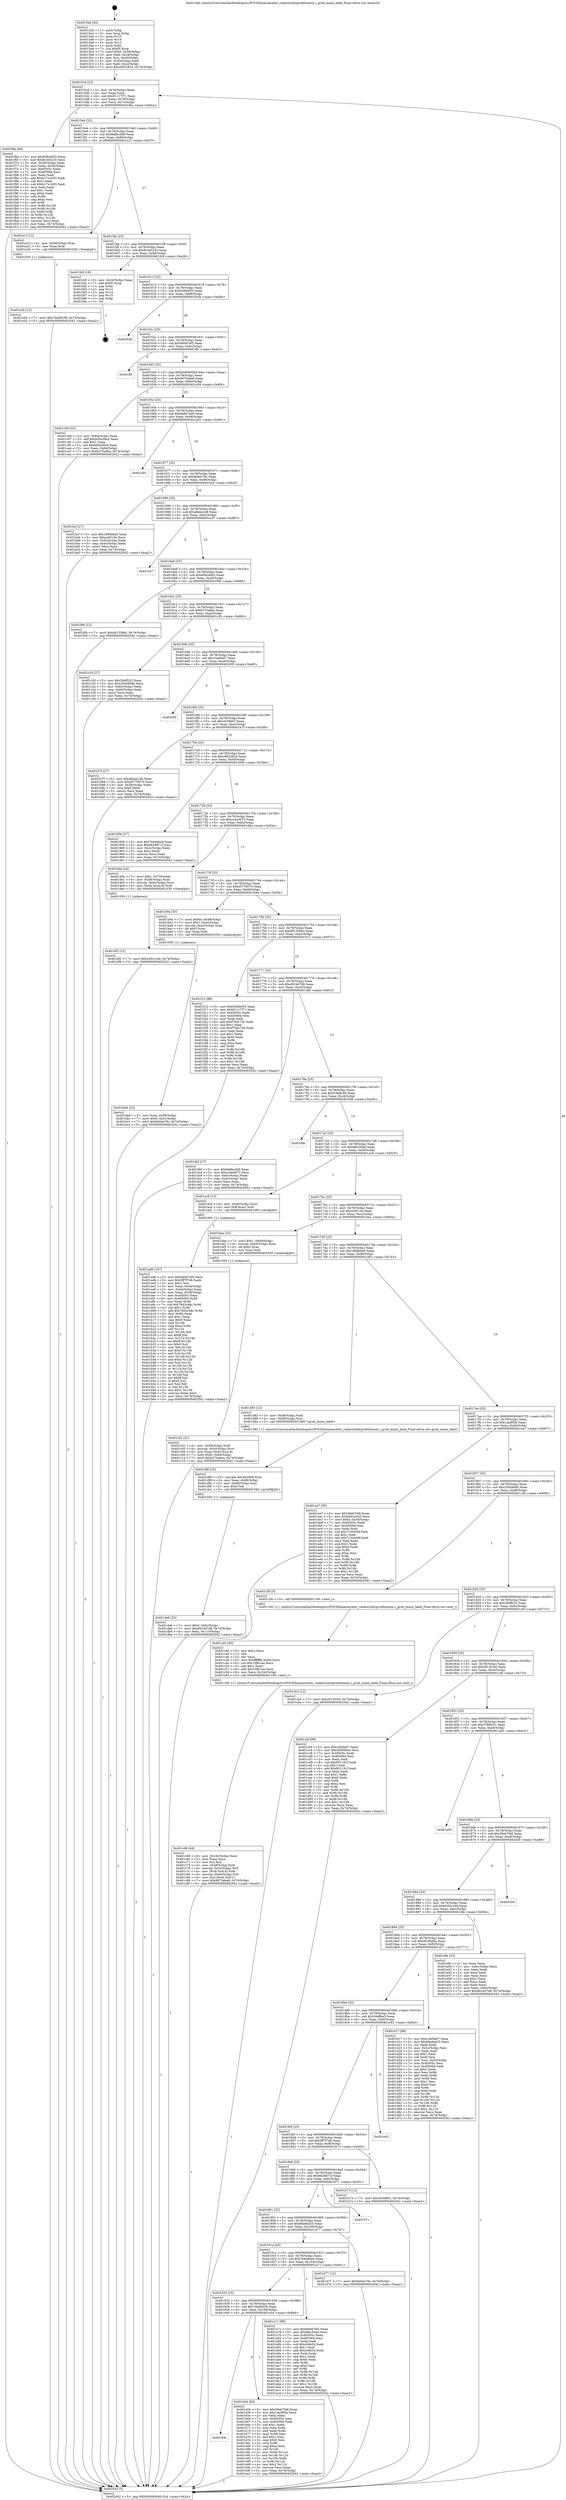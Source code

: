 digraph "0x4015a0" {
  label = "0x4015a0 (/mnt/c/Users/mathe/Desktop/tcc/POCII/binaries/extr_radare2shlrgrubfsminix.c_grub_minix_label_Final-ollvm.out::main(0))"
  labelloc = "t"
  node[shape=record]

  Entry [label="",width=0.3,height=0.3,shape=circle,fillcolor=black,style=filled]
  "0x4015cd" [label="{
     0x4015cd [23]\l
     | [instrs]\l
     &nbsp;&nbsp;0x4015cd \<+3\>: mov -0x74(%rbp),%eax\l
     &nbsp;&nbsp;0x4015d0 \<+2\>: mov %eax,%ecx\l
     &nbsp;&nbsp;0x4015d2 \<+6\>: sub $0x81117f71,%ecx\l
     &nbsp;&nbsp;0x4015d8 \<+3\>: mov %eax,-0x78(%rbp)\l
     &nbsp;&nbsp;0x4015db \<+3\>: mov %ecx,-0x7c(%rbp)\l
     &nbsp;&nbsp;0x4015de \<+6\>: je 0000000000401f6a \<main+0x9ca\>\l
  }"]
  "0x401f6a" [label="{
     0x401f6a [94]\l
     | [instrs]\l
     &nbsp;&nbsp;0x401f6a \<+5\>: mov $0x9384ef35,%eax\l
     &nbsp;&nbsp;0x401f6f \<+5\>: mov $0x8c3e5220,%ecx\l
     &nbsp;&nbsp;0x401f74 \<+3\>: mov -0x30(%rbp),%edx\l
     &nbsp;&nbsp;0x401f77 \<+3\>: mov %edx,-0x24(%rbp)\l
     &nbsp;&nbsp;0x401f7a \<+7\>: mov 0x40505c,%edx\l
     &nbsp;&nbsp;0x401f81 \<+7\>: mov 0x405064,%esi\l
     &nbsp;&nbsp;0x401f88 \<+2\>: mov %edx,%edi\l
     &nbsp;&nbsp;0x401f8a \<+6\>: add $0xb17e1b55,%edi\l
     &nbsp;&nbsp;0x401f90 \<+3\>: sub $0x1,%edi\l
     &nbsp;&nbsp;0x401f93 \<+6\>: sub $0xb17e1b55,%edi\l
     &nbsp;&nbsp;0x401f99 \<+3\>: imul %edi,%edx\l
     &nbsp;&nbsp;0x401f9c \<+3\>: and $0x1,%edx\l
     &nbsp;&nbsp;0x401f9f \<+3\>: cmp $0x0,%edx\l
     &nbsp;&nbsp;0x401fa2 \<+4\>: sete %r8b\l
     &nbsp;&nbsp;0x401fa6 \<+3\>: cmp $0xa,%esi\l
     &nbsp;&nbsp;0x401fa9 \<+4\>: setl %r9b\l
     &nbsp;&nbsp;0x401fad \<+3\>: mov %r8b,%r10b\l
     &nbsp;&nbsp;0x401fb0 \<+3\>: and %r9b,%r10b\l
     &nbsp;&nbsp;0x401fb3 \<+3\>: xor %r9b,%r8b\l
     &nbsp;&nbsp;0x401fb6 \<+3\>: or %r8b,%r10b\l
     &nbsp;&nbsp;0x401fb9 \<+4\>: test $0x1,%r10b\l
     &nbsp;&nbsp;0x401fbd \<+3\>: cmovne %ecx,%eax\l
     &nbsp;&nbsp;0x401fc0 \<+3\>: mov %eax,-0x74(%rbp)\l
     &nbsp;&nbsp;0x401fc3 \<+5\>: jmp 0000000000402042 \<main+0xaa2\>\l
  }"]
  "0x4015e4" [label="{
     0x4015e4 [22]\l
     | [instrs]\l
     &nbsp;&nbsp;0x4015e4 \<+5\>: jmp 00000000004015e9 \<main+0x49\>\l
     &nbsp;&nbsp;0x4015e9 \<+3\>: mov -0x78(%rbp),%eax\l
     &nbsp;&nbsp;0x4015ec \<+5\>: sub $0x8a8bcd49,%eax\l
     &nbsp;&nbsp;0x4015f1 \<+3\>: mov %eax,-0x80(%rbp)\l
     &nbsp;&nbsp;0x4015f4 \<+6\>: je 0000000000401e1f \<main+0x87f\>\l
  }"]
  Exit [label="",width=0.3,height=0.3,shape=circle,fillcolor=black,style=filled,peripheries=2]
  "0x401e1f" [label="{
     0x401e1f [12]\l
     | [instrs]\l
     &nbsp;&nbsp;0x401e1f \<+4\>: mov -0x58(%rbp),%rax\l
     &nbsp;&nbsp;0x401e23 \<+3\>: mov %rax,%rdi\l
     &nbsp;&nbsp;0x401e26 \<+5\>: call 0000000000401030 \<free@plt\>\l
     | [calls]\l
     &nbsp;&nbsp;0x401030 \{1\} (unknown)\l
  }"]
  "0x4015fa" [label="{
     0x4015fa [25]\l
     | [instrs]\l
     &nbsp;&nbsp;0x4015fa \<+5\>: jmp 00000000004015ff \<main+0x5f\>\l
     &nbsp;&nbsp;0x4015ff \<+3\>: mov -0x78(%rbp),%eax\l
     &nbsp;&nbsp;0x401602 \<+5\>: sub $0x8c3e5220,%eax\l
     &nbsp;&nbsp;0x401607 \<+6\>: mov %eax,-0x84(%rbp)\l
     &nbsp;&nbsp;0x40160d \<+6\>: je 0000000000401fc8 \<main+0xa28\>\l
  }"]
  "0x40194c" [label="{
     0x40194c\l
  }", style=dashed]
  "0x401fc8" [label="{
     0x401fc8 [19]\l
     | [instrs]\l
     &nbsp;&nbsp;0x401fc8 \<+3\>: mov -0x24(%rbp),%eax\l
     &nbsp;&nbsp;0x401fcb \<+7\>: add $0xf0,%rsp\l
     &nbsp;&nbsp;0x401fd2 \<+1\>: pop %rbx\l
     &nbsp;&nbsp;0x401fd3 \<+2\>: pop %r12\l
     &nbsp;&nbsp;0x401fd5 \<+2\>: pop %r14\l
     &nbsp;&nbsp;0x401fd7 \<+2\>: pop %r15\l
     &nbsp;&nbsp;0x401fd9 \<+1\>: pop %rbp\l
     &nbsp;&nbsp;0x401fda \<+1\>: ret\l
  }"]
  "0x401613" [label="{
     0x401613 [25]\l
     | [instrs]\l
     &nbsp;&nbsp;0x401613 \<+5\>: jmp 0000000000401618 \<main+0x78\>\l
     &nbsp;&nbsp;0x401618 \<+3\>: mov -0x78(%rbp),%eax\l
     &nbsp;&nbsp;0x40161b \<+5\>: sub $0x9384ef35,%eax\l
     &nbsp;&nbsp;0x401620 \<+6\>: mov %eax,-0x88(%rbp)\l
     &nbsp;&nbsp;0x401626 \<+6\>: je 000000000040203b \<main+0xa9b\>\l
  }"]
  "0x401e54" [label="{
     0x401e54 [83]\l
     | [instrs]\l
     &nbsp;&nbsp;0x401e54 \<+5\>: mov $0x39eb7fa8,%eax\l
     &nbsp;&nbsp;0x401e59 \<+5\>: mov $0x1aadf5fa,%ecx\l
     &nbsp;&nbsp;0x401e5e \<+2\>: xor %edx,%edx\l
     &nbsp;&nbsp;0x401e60 \<+7\>: mov 0x40505c,%esi\l
     &nbsp;&nbsp;0x401e67 \<+7\>: mov 0x405064,%edi\l
     &nbsp;&nbsp;0x401e6e \<+3\>: sub $0x1,%edx\l
     &nbsp;&nbsp;0x401e71 \<+3\>: mov %esi,%r8d\l
     &nbsp;&nbsp;0x401e74 \<+3\>: add %edx,%r8d\l
     &nbsp;&nbsp;0x401e77 \<+4\>: imul %r8d,%esi\l
     &nbsp;&nbsp;0x401e7b \<+3\>: and $0x1,%esi\l
     &nbsp;&nbsp;0x401e7e \<+3\>: cmp $0x0,%esi\l
     &nbsp;&nbsp;0x401e81 \<+4\>: sete %r9b\l
     &nbsp;&nbsp;0x401e85 \<+3\>: cmp $0xa,%edi\l
     &nbsp;&nbsp;0x401e88 \<+4\>: setl %r10b\l
     &nbsp;&nbsp;0x401e8c \<+3\>: mov %r9b,%r11b\l
     &nbsp;&nbsp;0x401e8f \<+3\>: and %r10b,%r11b\l
     &nbsp;&nbsp;0x401e92 \<+3\>: xor %r10b,%r9b\l
     &nbsp;&nbsp;0x401e95 \<+3\>: or %r9b,%r11b\l
     &nbsp;&nbsp;0x401e98 \<+4\>: test $0x1,%r11b\l
     &nbsp;&nbsp;0x401e9c \<+3\>: cmovne %ecx,%eax\l
     &nbsp;&nbsp;0x401e9f \<+3\>: mov %eax,-0x74(%rbp)\l
     &nbsp;&nbsp;0x401ea2 \<+5\>: jmp 0000000000402042 \<main+0xaa2\>\l
  }"]
  "0x40203b" [label="{
     0x40203b\l
  }", style=dashed]
  "0x40162c" [label="{
     0x40162c [25]\l
     | [instrs]\l
     &nbsp;&nbsp;0x40162c \<+5\>: jmp 0000000000401631 \<main+0x91\>\l
     &nbsp;&nbsp;0x401631 \<+3\>: mov -0x78(%rbp),%eax\l
     &nbsp;&nbsp;0x401634 \<+5\>: sub $0x94b97ef3,%eax\l
     &nbsp;&nbsp;0x401639 \<+6\>: mov %eax,-0x8c(%rbp)\l
     &nbsp;&nbsp;0x40163f \<+6\>: je 0000000000401ff3 \<main+0xa53\>\l
  }"]
  "0x401e2b" [label="{
     0x401e2b [12]\l
     | [instrs]\l
     &nbsp;&nbsp;0x401e2b \<+7\>: movl $0x7ddd9239,-0x74(%rbp)\l
     &nbsp;&nbsp;0x401e32 \<+5\>: jmp 0000000000402042 \<main+0xaa2\>\l
  }"]
  "0x401ff3" [label="{
     0x401ff3\l
  }", style=dashed]
  "0x401645" [label="{
     0x401645 [25]\l
     | [instrs]\l
     &nbsp;&nbsp;0x401645 \<+5\>: jmp 000000000040164a \<main+0xaa\>\l
     &nbsp;&nbsp;0x40164a \<+3\>: mov -0x78(%rbp),%eax\l
     &nbsp;&nbsp;0x40164d \<+5\>: sub $0x9875a6a8,%eax\l
     &nbsp;&nbsp;0x401652 \<+6\>: mov %eax,-0x90(%rbp)\l
     &nbsp;&nbsp;0x401658 \<+6\>: je 0000000000401c94 \<main+0x6f4\>\l
  }"]
  "0x401df2" [label="{
     0x401df2 [12]\l
     | [instrs]\l
     &nbsp;&nbsp;0x401df2 \<+7\>: movl $0x420cc1dd,-0x74(%rbp)\l
     &nbsp;&nbsp;0x401df9 \<+5\>: jmp 0000000000402042 \<main+0xaa2\>\l
  }"]
  "0x401c94" [label="{
     0x401c94 [31]\l
     | [instrs]\l
     &nbsp;&nbsp;0x401c94 \<+3\>: mov -0x64(%rbp),%eax\l
     &nbsp;&nbsp;0x401c97 \<+5\>: add $0xb95a36cd,%eax\l
     &nbsp;&nbsp;0x401c9c \<+3\>: add $0x1,%eax\l
     &nbsp;&nbsp;0x401c9f \<+5\>: sub $0xb95a36cd,%eax\l
     &nbsp;&nbsp;0x401ca4 \<+3\>: mov %eax,-0x64(%rbp)\l
     &nbsp;&nbsp;0x401ca7 \<+7\>: movl $0xb270a8ea,-0x74(%rbp)\l
     &nbsp;&nbsp;0x401cae \<+5\>: jmp 0000000000402042 \<main+0xaa2\>\l
  }"]
  "0x40165e" [label="{
     0x40165e [25]\l
     | [instrs]\l
     &nbsp;&nbsp;0x40165e \<+5\>: jmp 0000000000401663 \<main+0xc3\>\l
     &nbsp;&nbsp;0x401663 \<+3\>: mov -0x78(%rbp),%eax\l
     &nbsp;&nbsp;0x401666 \<+5\>: sub $0x9a8e7ea9,%eax\l
     &nbsp;&nbsp;0x40166b \<+6\>: mov %eax,-0x94(%rbp)\l
     &nbsp;&nbsp;0x401671 \<+6\>: je 0000000000401a01 \<main+0x461\>\l
  }"]
  "0x401da6" [label="{
     0x401da6 [25]\l
     | [instrs]\l
     &nbsp;&nbsp;0x401da6 \<+7\>: movl $0x0,-0x6c(%rbp)\l
     &nbsp;&nbsp;0x401dad \<+7\>: movl $0xd924d7d8,-0x74(%rbp)\l
     &nbsp;&nbsp;0x401db4 \<+6\>: mov %eax,-0x110(%rbp)\l
     &nbsp;&nbsp;0x401dba \<+5\>: jmp 0000000000402042 \<main+0xaa2\>\l
  }"]
  "0x401a01" [label="{
     0x401a01\l
  }", style=dashed]
  "0x401677" [label="{
     0x401677 [25]\l
     | [instrs]\l
     &nbsp;&nbsp;0x401677 \<+5\>: jmp 000000000040167c \<main+0xdc\>\l
     &nbsp;&nbsp;0x40167c \<+3\>: mov -0x78(%rbp),%eax\l
     &nbsp;&nbsp;0x40167f \<+5\>: sub $0x9e0ee79c,%eax\l
     &nbsp;&nbsp;0x401684 \<+6\>: mov %eax,-0x98(%rbp)\l
     &nbsp;&nbsp;0x40168a \<+6\>: je 0000000000401bcf \<main+0x62f\>\l
  }"]
  "0x401d8f" [label="{
     0x401d8f [23]\l
     | [instrs]\l
     &nbsp;&nbsp;0x401d8f \<+10\>: movabs $0x4030b6,%rdi\l
     &nbsp;&nbsp;0x401d99 \<+3\>: mov %eax,-0x68(%rbp)\l
     &nbsp;&nbsp;0x401d9c \<+3\>: mov -0x68(%rbp),%esi\l
     &nbsp;&nbsp;0x401d9f \<+2\>: mov $0x0,%al\l
     &nbsp;&nbsp;0x401da1 \<+5\>: call 0000000000401040 \<printf@plt\>\l
     | [calls]\l
     &nbsp;&nbsp;0x401040 \{1\} (unknown)\l
  }"]
  "0x401bcf" [label="{
     0x401bcf [27]\l
     | [instrs]\l
     &nbsp;&nbsp;0x401bcf \<+5\>: mov $0x1969ebe0,%eax\l
     &nbsp;&nbsp;0x401bd4 \<+5\>: mov $0xac8514e,%ecx\l
     &nbsp;&nbsp;0x401bd9 \<+3\>: mov -0x5c(%rbp),%edx\l
     &nbsp;&nbsp;0x401bdc \<+3\>: cmp -0x4c(%rbp),%edx\l
     &nbsp;&nbsp;0x401bdf \<+3\>: cmovl %ecx,%eax\l
     &nbsp;&nbsp;0x401be2 \<+3\>: mov %eax,-0x74(%rbp)\l
     &nbsp;&nbsp;0x401be5 \<+5\>: jmp 0000000000402042 \<main+0xaa2\>\l
  }"]
  "0x401690" [label="{
     0x401690 [25]\l
     | [instrs]\l
     &nbsp;&nbsp;0x401690 \<+5\>: jmp 0000000000401695 \<main+0xf5\>\l
     &nbsp;&nbsp;0x401695 \<+3\>: mov -0x78(%rbp),%eax\l
     &nbsp;&nbsp;0x401698 \<+5\>: sub $0xa8abe1e8,%eax\l
     &nbsp;&nbsp;0x40169d \<+6\>: mov %eax,-0x9c(%rbp)\l
     &nbsp;&nbsp;0x4016a3 \<+6\>: je 0000000000401e37 \<main+0x897\>\l
  }"]
  "0x401c68" [label="{
     0x401c68 [44]\l
     | [instrs]\l
     &nbsp;&nbsp;0x401c68 \<+6\>: mov -0x10c(%rbp),%ecx\l
     &nbsp;&nbsp;0x401c6e \<+3\>: imul %eax,%ecx\l
     &nbsp;&nbsp;0x401c71 \<+3\>: mov %cl,%sil\l
     &nbsp;&nbsp;0x401c74 \<+4\>: mov -0x58(%rbp),%rdi\l
     &nbsp;&nbsp;0x401c78 \<+4\>: movslq -0x5c(%rbp),%r8\l
     &nbsp;&nbsp;0x401c7c \<+4\>: mov (%rdi,%r8,8),%rdi\l
     &nbsp;&nbsp;0x401c80 \<+4\>: movslq -0x64(%rbp),%r8\l
     &nbsp;&nbsp;0x401c84 \<+4\>: mov %sil,(%rdi,%r8,1)\l
     &nbsp;&nbsp;0x401c88 \<+7\>: movl $0x9875a6a8,-0x74(%rbp)\l
     &nbsp;&nbsp;0x401c8f \<+5\>: jmp 0000000000402042 \<main+0xaa2\>\l
  }"]
  "0x401e37" [label="{
     0x401e37\l
  }", style=dashed]
  "0x4016a9" [label="{
     0x4016a9 [25]\l
     | [instrs]\l
     &nbsp;&nbsp;0x4016a9 \<+5\>: jmp 00000000004016ae \<main+0x10e\>\l
     &nbsp;&nbsp;0x4016ae \<+3\>: mov -0x78(%rbp),%eax\l
     &nbsp;&nbsp;0x4016b1 \<+5\>: sub $0xb06cd442,%eax\l
     &nbsp;&nbsp;0x4016b6 \<+6\>: mov %eax,-0xa0(%rbp)\l
     &nbsp;&nbsp;0x4016bc \<+6\>: je 0000000000401f06 \<main+0x966\>\l
  }"]
  "0x401c40" [label="{
     0x401c40 [40]\l
     | [instrs]\l
     &nbsp;&nbsp;0x401c40 \<+5\>: mov $0x2,%ecx\l
     &nbsp;&nbsp;0x401c45 \<+1\>: cltd\l
     &nbsp;&nbsp;0x401c46 \<+2\>: idiv %ecx\l
     &nbsp;&nbsp;0x401c48 \<+6\>: imul $0xfffffffe,%edx,%ecx\l
     &nbsp;&nbsp;0x401c4e \<+6\>: sub $0x15ffc1ea,%ecx\l
     &nbsp;&nbsp;0x401c54 \<+3\>: add $0x1,%ecx\l
     &nbsp;&nbsp;0x401c57 \<+6\>: add $0x15ffc1ea,%ecx\l
     &nbsp;&nbsp;0x401c5d \<+6\>: mov %ecx,-0x10c(%rbp)\l
     &nbsp;&nbsp;0x401c63 \<+5\>: call 0000000000401160 \<next_i\>\l
     | [calls]\l
     &nbsp;&nbsp;0x401160 \{1\} (/mnt/c/Users/mathe/Desktop/tcc/POCII/binaries/extr_radare2shlrgrubfsminix.c_grub_minix_label_Final-ollvm.out::next_i)\l
  }"]
  "0x401f06" [label="{
     0x401f06 [12]\l
     | [instrs]\l
     &nbsp;&nbsp;0x401f06 \<+7\>: movl $0xd8133b6c,-0x74(%rbp)\l
     &nbsp;&nbsp;0x401f0d \<+5\>: jmp 0000000000402042 \<main+0xaa2\>\l
  }"]
  "0x4016c2" [label="{
     0x4016c2 [25]\l
     | [instrs]\l
     &nbsp;&nbsp;0x4016c2 \<+5\>: jmp 00000000004016c7 \<main+0x127\>\l
     &nbsp;&nbsp;0x4016c7 \<+3\>: mov -0x78(%rbp),%eax\l
     &nbsp;&nbsp;0x4016ca \<+5\>: sub $0xb270a8ea,%eax\l
     &nbsp;&nbsp;0x4016cf \<+6\>: mov %eax,-0xa4(%rbp)\l
     &nbsp;&nbsp;0x4016d5 \<+6\>: je 0000000000401c20 \<main+0x680\>\l
  }"]
  "0x401c01" [label="{
     0x401c01 [31]\l
     | [instrs]\l
     &nbsp;&nbsp;0x401c01 \<+4\>: mov -0x58(%rbp),%rdi\l
     &nbsp;&nbsp;0x401c05 \<+4\>: movslq -0x5c(%rbp),%rcx\l
     &nbsp;&nbsp;0x401c09 \<+4\>: mov %rax,(%rdi,%rcx,8)\l
     &nbsp;&nbsp;0x401c0d \<+7\>: movl $0x0,-0x64(%rbp)\l
     &nbsp;&nbsp;0x401c14 \<+7\>: movl $0xb270a8ea,-0x74(%rbp)\l
     &nbsp;&nbsp;0x401c1b \<+5\>: jmp 0000000000402042 \<main+0xaa2\>\l
  }"]
  "0x401c20" [label="{
     0x401c20 [27]\l
     | [instrs]\l
     &nbsp;&nbsp;0x401c20 \<+5\>: mov $0x28eff222,%eax\l
     &nbsp;&nbsp;0x401c25 \<+5\>: mov $0x204d48d0,%ecx\l
     &nbsp;&nbsp;0x401c2a \<+3\>: mov -0x64(%rbp),%edx\l
     &nbsp;&nbsp;0x401c2d \<+3\>: cmp -0x60(%rbp),%edx\l
     &nbsp;&nbsp;0x401c30 \<+3\>: cmovl %ecx,%eax\l
     &nbsp;&nbsp;0x401c33 \<+3\>: mov %eax,-0x74(%rbp)\l
     &nbsp;&nbsp;0x401c36 \<+5\>: jmp 0000000000402042 \<main+0xaa2\>\l
  }"]
  "0x4016db" [label="{
     0x4016db [25]\l
     | [instrs]\l
     &nbsp;&nbsp;0x4016db \<+5\>: jmp 00000000004016e0 \<main+0x140\>\l
     &nbsp;&nbsp;0x4016e0 \<+3\>: mov -0x78(%rbp),%eax\l
     &nbsp;&nbsp;0x4016e3 \<+5\>: sub $0xc3a0fa07,%eax\l
     &nbsp;&nbsp;0x4016e8 \<+6\>: mov %eax,-0xa8(%rbp)\l
     &nbsp;&nbsp;0x4016ee \<+6\>: je 000000000040200f \<main+0xa6f\>\l
  }"]
  "0x401bb8" [label="{
     0x401bb8 [23]\l
     | [instrs]\l
     &nbsp;&nbsp;0x401bb8 \<+4\>: mov %rax,-0x58(%rbp)\l
     &nbsp;&nbsp;0x401bbc \<+7\>: movl $0x0,-0x5c(%rbp)\l
     &nbsp;&nbsp;0x401bc3 \<+7\>: movl $0x9e0ee79c,-0x74(%rbp)\l
     &nbsp;&nbsp;0x401bca \<+5\>: jmp 0000000000402042 \<main+0xaa2\>\l
  }"]
  "0x40200f" [label="{
     0x40200f\l
  }", style=dashed]
  "0x4016f4" [label="{
     0x4016f4 [25]\l
     | [instrs]\l
     &nbsp;&nbsp;0x4016f4 \<+5\>: jmp 00000000004016f9 \<main+0x159\>\l
     &nbsp;&nbsp;0x4016f9 \<+3\>: mov -0x78(%rbp),%eax\l
     &nbsp;&nbsp;0x4016fc \<+5\>: sub $0xc630fef1,%eax\l
     &nbsp;&nbsp;0x401701 \<+6\>: mov %eax,-0xac(%rbp)\l
     &nbsp;&nbsp;0x401707 \<+6\>: je 0000000000401b7f \<main+0x5df\>\l
  }"]
  "0x401ad6" [label="{
     0x401ad6 [157]\l
     | [instrs]\l
     &nbsp;&nbsp;0x401ad6 \<+5\>: mov $0x94b97ef3,%ecx\l
     &nbsp;&nbsp;0x401adb \<+5\>: mov $0x5ff7f748,%edx\l
     &nbsp;&nbsp;0x401ae0 \<+3\>: mov $0x1,%sil\l
     &nbsp;&nbsp;0x401ae3 \<+3\>: mov %eax,-0x44(%rbp)\l
     &nbsp;&nbsp;0x401ae6 \<+3\>: mov -0x44(%rbp),%eax\l
     &nbsp;&nbsp;0x401ae9 \<+3\>: mov %eax,-0x28(%rbp)\l
     &nbsp;&nbsp;0x401aec \<+7\>: mov 0x40505c,%eax\l
     &nbsp;&nbsp;0x401af3 \<+8\>: mov 0x405064,%r8d\l
     &nbsp;&nbsp;0x401afb \<+3\>: mov %eax,%r9d\l
     &nbsp;&nbsp;0x401afe \<+7\>: sub $0x78d3c48c,%r9d\l
     &nbsp;&nbsp;0x401b05 \<+4\>: sub $0x1,%r9d\l
     &nbsp;&nbsp;0x401b09 \<+7\>: add $0x78d3c48c,%r9d\l
     &nbsp;&nbsp;0x401b10 \<+4\>: imul %r9d,%eax\l
     &nbsp;&nbsp;0x401b14 \<+3\>: and $0x1,%eax\l
     &nbsp;&nbsp;0x401b17 \<+3\>: cmp $0x0,%eax\l
     &nbsp;&nbsp;0x401b1a \<+4\>: sete %r10b\l
     &nbsp;&nbsp;0x401b1e \<+4\>: cmp $0xa,%r8d\l
     &nbsp;&nbsp;0x401b22 \<+4\>: setl %r11b\l
     &nbsp;&nbsp;0x401b26 \<+3\>: mov %r10b,%bl\l
     &nbsp;&nbsp;0x401b29 \<+3\>: xor $0xff,%bl\l
     &nbsp;&nbsp;0x401b2c \<+3\>: mov %r11b,%r14b\l
     &nbsp;&nbsp;0x401b2f \<+4\>: xor $0xff,%r14b\l
     &nbsp;&nbsp;0x401b33 \<+4\>: xor $0x0,%sil\l
     &nbsp;&nbsp;0x401b37 \<+3\>: mov %bl,%r15b\l
     &nbsp;&nbsp;0x401b3a \<+4\>: and $0x0,%r15b\l
     &nbsp;&nbsp;0x401b3e \<+3\>: and %sil,%r10b\l
     &nbsp;&nbsp;0x401b41 \<+3\>: mov %r14b,%r12b\l
     &nbsp;&nbsp;0x401b44 \<+4\>: and $0x0,%r12b\l
     &nbsp;&nbsp;0x401b48 \<+3\>: and %sil,%r11b\l
     &nbsp;&nbsp;0x401b4b \<+3\>: or %r10b,%r15b\l
     &nbsp;&nbsp;0x401b4e \<+3\>: or %r11b,%r12b\l
     &nbsp;&nbsp;0x401b51 \<+3\>: xor %r12b,%r15b\l
     &nbsp;&nbsp;0x401b54 \<+3\>: or %r14b,%bl\l
     &nbsp;&nbsp;0x401b57 \<+3\>: xor $0xff,%bl\l
     &nbsp;&nbsp;0x401b5a \<+4\>: or $0x0,%sil\l
     &nbsp;&nbsp;0x401b5e \<+3\>: and %sil,%bl\l
     &nbsp;&nbsp;0x401b61 \<+3\>: or %bl,%r15b\l
     &nbsp;&nbsp;0x401b64 \<+4\>: test $0x1,%r15b\l
     &nbsp;&nbsp;0x401b68 \<+3\>: cmovne %edx,%ecx\l
     &nbsp;&nbsp;0x401b6b \<+3\>: mov %ecx,-0x74(%rbp)\l
     &nbsp;&nbsp;0x401b6e \<+5\>: jmp 0000000000402042 \<main+0xaa2\>\l
  }"]
  "0x401b7f" [label="{
     0x401b7f [27]\l
     | [instrs]\l
     &nbsp;&nbsp;0x401b7f \<+5\>: mov $0xa8abe1e8,%eax\l
     &nbsp;&nbsp;0x401b84 \<+5\>: mov $0xd5779070,%ecx\l
     &nbsp;&nbsp;0x401b89 \<+3\>: mov -0x28(%rbp),%edx\l
     &nbsp;&nbsp;0x401b8c \<+3\>: cmp $0x0,%edx\l
     &nbsp;&nbsp;0x401b8f \<+3\>: cmove %ecx,%eax\l
     &nbsp;&nbsp;0x401b92 \<+3\>: mov %eax,-0x74(%rbp)\l
     &nbsp;&nbsp;0x401b95 \<+5\>: jmp 0000000000402042 \<main+0xaa2\>\l
  }"]
  "0x40170d" [label="{
     0x40170d [25]\l
     | [instrs]\l
     &nbsp;&nbsp;0x40170d \<+5\>: jmp 0000000000401712 \<main+0x172\>\l
     &nbsp;&nbsp;0x401712 \<+3\>: mov -0x78(%rbp),%eax\l
     &nbsp;&nbsp;0x401715 \<+5\>: sub $0xc9022824,%eax\l
     &nbsp;&nbsp;0x40171a \<+6\>: mov %eax,-0xb0(%rbp)\l
     &nbsp;&nbsp;0x401720 \<+6\>: je 0000000000401956 \<main+0x3b6\>\l
  }"]
  "0x401933" [label="{
     0x401933 [25]\l
     | [instrs]\l
     &nbsp;&nbsp;0x401933 \<+5\>: jmp 0000000000401938 \<main+0x398\>\l
     &nbsp;&nbsp;0x401938 \<+3\>: mov -0x78(%rbp),%eax\l
     &nbsp;&nbsp;0x40193b \<+5\>: sub $0x7ddd9239,%eax\l
     &nbsp;&nbsp;0x401940 \<+6\>: mov %eax,-0x108(%rbp)\l
     &nbsp;&nbsp;0x401946 \<+6\>: je 0000000000401e54 \<main+0x8b4\>\l
  }"]
  "0x401956" [label="{
     0x401956 [27]\l
     | [instrs]\l
     &nbsp;&nbsp;0x401956 \<+5\>: mov $0x7b948ba4,%eax\l
     &nbsp;&nbsp;0x40195b \<+5\>: mov $0x6628871f,%ecx\l
     &nbsp;&nbsp;0x401960 \<+3\>: mov -0x2c(%rbp),%edx\l
     &nbsp;&nbsp;0x401963 \<+3\>: cmp $0x2,%edx\l
     &nbsp;&nbsp;0x401966 \<+3\>: cmovne %ecx,%eax\l
     &nbsp;&nbsp;0x401969 \<+3\>: mov %eax,-0x74(%rbp)\l
     &nbsp;&nbsp;0x40196c \<+5\>: jmp 0000000000402042 \<main+0xaa2\>\l
  }"]
  "0x401726" [label="{
     0x401726 [25]\l
     | [instrs]\l
     &nbsp;&nbsp;0x401726 \<+5\>: jmp 000000000040172b \<main+0x18b\>\l
     &nbsp;&nbsp;0x40172b \<+3\>: mov -0x78(%rbp),%eax\l
     &nbsp;&nbsp;0x40172e \<+5\>: sub $0xcc4e3673,%eax\l
     &nbsp;&nbsp;0x401733 \<+6\>: mov %eax,-0xb4(%rbp)\l
     &nbsp;&nbsp;0x401739 \<+6\>: je 0000000000401dda \<main+0x83a\>\l
  }"]
  "0x402042" [label="{
     0x402042 [5]\l
     | [instrs]\l
     &nbsp;&nbsp;0x402042 \<+5\>: jmp 00000000004015cd \<main+0x2d\>\l
  }"]
  "0x4015a0" [label="{
     0x4015a0 [45]\l
     | [instrs]\l
     &nbsp;&nbsp;0x4015a0 \<+1\>: push %rbp\l
     &nbsp;&nbsp;0x4015a1 \<+3\>: mov %rsp,%rbp\l
     &nbsp;&nbsp;0x4015a4 \<+2\>: push %r15\l
     &nbsp;&nbsp;0x4015a6 \<+2\>: push %r14\l
     &nbsp;&nbsp;0x4015a8 \<+2\>: push %r12\l
     &nbsp;&nbsp;0x4015aa \<+1\>: push %rbx\l
     &nbsp;&nbsp;0x4015ab \<+7\>: sub $0xf0,%rsp\l
     &nbsp;&nbsp;0x4015b2 \<+7\>: movl $0x0,-0x30(%rbp)\l
     &nbsp;&nbsp;0x4015b9 \<+3\>: mov %edi,-0x34(%rbp)\l
     &nbsp;&nbsp;0x4015bc \<+4\>: mov %rsi,-0x40(%rbp)\l
     &nbsp;&nbsp;0x4015c0 \<+3\>: mov -0x34(%rbp),%edi\l
     &nbsp;&nbsp;0x4015c3 \<+3\>: mov %edi,-0x2c(%rbp)\l
     &nbsp;&nbsp;0x4015c6 \<+7\>: movl $0xc9022824,-0x74(%rbp)\l
  }"]
  "0x401a71" [label="{
     0x401a71 [88]\l
     | [instrs]\l
     &nbsp;&nbsp;0x401a71 \<+5\>: mov $0x94b97ef3,%eax\l
     &nbsp;&nbsp;0x401a76 \<+5\>: mov $0xfdbc50ed,%ecx\l
     &nbsp;&nbsp;0x401a7b \<+7\>: mov 0x40505c,%edx\l
     &nbsp;&nbsp;0x401a82 \<+7\>: mov 0x405064,%esi\l
     &nbsp;&nbsp;0x401a89 \<+2\>: mov %edx,%edi\l
     &nbsp;&nbsp;0x401a8b \<+6\>: sub $0xc64b34,%edi\l
     &nbsp;&nbsp;0x401a91 \<+3\>: sub $0x1,%edi\l
     &nbsp;&nbsp;0x401a94 \<+6\>: add $0xc64b34,%edi\l
     &nbsp;&nbsp;0x401a9a \<+3\>: imul %edi,%edx\l
     &nbsp;&nbsp;0x401a9d \<+3\>: and $0x1,%edx\l
     &nbsp;&nbsp;0x401aa0 \<+3\>: cmp $0x0,%edx\l
     &nbsp;&nbsp;0x401aa3 \<+4\>: sete %r8b\l
     &nbsp;&nbsp;0x401aa7 \<+3\>: cmp $0xa,%esi\l
     &nbsp;&nbsp;0x401aaa \<+4\>: setl %r9b\l
     &nbsp;&nbsp;0x401aae \<+3\>: mov %r8b,%r10b\l
     &nbsp;&nbsp;0x401ab1 \<+3\>: and %r9b,%r10b\l
     &nbsp;&nbsp;0x401ab4 \<+3\>: xor %r9b,%r8b\l
     &nbsp;&nbsp;0x401ab7 \<+3\>: or %r8b,%r10b\l
     &nbsp;&nbsp;0x401aba \<+4\>: test $0x1,%r10b\l
     &nbsp;&nbsp;0x401abe \<+3\>: cmovne %ecx,%eax\l
     &nbsp;&nbsp;0x401ac1 \<+3\>: mov %eax,-0x74(%rbp)\l
     &nbsp;&nbsp;0x401ac4 \<+5\>: jmp 0000000000402042 \<main+0xaa2\>\l
  }"]
  "0x401dda" [label="{
     0x401dda [24]\l
     | [instrs]\l
     &nbsp;&nbsp;0x401dda \<+7\>: movl $0x1,-0x70(%rbp)\l
     &nbsp;&nbsp;0x401de1 \<+4\>: mov -0x58(%rbp),%rax\l
     &nbsp;&nbsp;0x401de5 \<+4\>: movslq -0x6c(%rbp),%rcx\l
     &nbsp;&nbsp;0x401de9 \<+4\>: mov (%rax,%rcx,8),%rdi\l
     &nbsp;&nbsp;0x401ded \<+5\>: call 0000000000401030 \<free@plt\>\l
     | [calls]\l
     &nbsp;&nbsp;0x401030 \{1\} (unknown)\l
  }"]
  "0x40173f" [label="{
     0x40173f [25]\l
     | [instrs]\l
     &nbsp;&nbsp;0x40173f \<+5\>: jmp 0000000000401744 \<main+0x1a4\>\l
     &nbsp;&nbsp;0x401744 \<+3\>: mov -0x78(%rbp),%eax\l
     &nbsp;&nbsp;0x401747 \<+5\>: sub $0xd5779070,%eax\l
     &nbsp;&nbsp;0x40174c \<+6\>: mov %eax,-0xb8(%rbp)\l
     &nbsp;&nbsp;0x401752 \<+6\>: je 0000000000401b9a \<main+0x5fa\>\l
  }"]
  "0x40191a" [label="{
     0x40191a [25]\l
     | [instrs]\l
     &nbsp;&nbsp;0x40191a \<+5\>: jmp 000000000040191f \<main+0x37f\>\l
     &nbsp;&nbsp;0x40191f \<+3\>: mov -0x78(%rbp),%eax\l
     &nbsp;&nbsp;0x401922 \<+5\>: sub $0x7b948ba4,%eax\l
     &nbsp;&nbsp;0x401927 \<+6\>: mov %eax,-0x104(%rbp)\l
     &nbsp;&nbsp;0x40192d \<+6\>: je 0000000000401a71 \<main+0x4d1\>\l
  }"]
  "0x401b9a" [label="{
     0x401b9a [30]\l
     | [instrs]\l
     &nbsp;&nbsp;0x401b9a \<+7\>: movl $0x64,-0x48(%rbp)\l
     &nbsp;&nbsp;0x401ba1 \<+7\>: movl $0x1,-0x4c(%rbp)\l
     &nbsp;&nbsp;0x401ba8 \<+4\>: movslq -0x4c(%rbp),%rax\l
     &nbsp;&nbsp;0x401bac \<+4\>: shl $0x3,%rax\l
     &nbsp;&nbsp;0x401bb0 \<+3\>: mov %rax,%rdi\l
     &nbsp;&nbsp;0x401bb3 \<+5\>: call 0000000000401050 \<malloc@plt\>\l
     | [calls]\l
     &nbsp;&nbsp;0x401050 \{1\} (unknown)\l
  }"]
  "0x401758" [label="{
     0x401758 [25]\l
     | [instrs]\l
     &nbsp;&nbsp;0x401758 \<+5\>: jmp 000000000040175d \<main+0x1bd\>\l
     &nbsp;&nbsp;0x40175d \<+3\>: mov -0x78(%rbp),%eax\l
     &nbsp;&nbsp;0x401760 \<+5\>: sub $0xd8133b6c,%eax\l
     &nbsp;&nbsp;0x401765 \<+6\>: mov %eax,-0xbc(%rbp)\l
     &nbsp;&nbsp;0x40176b \<+6\>: je 0000000000401f12 \<main+0x972\>\l
  }"]
  "0x401d77" [label="{
     0x401d77 [12]\l
     | [instrs]\l
     &nbsp;&nbsp;0x401d77 \<+7\>: movl $0x9e0ee79c,-0x74(%rbp)\l
     &nbsp;&nbsp;0x401d7e \<+5\>: jmp 0000000000402042 \<main+0xaa2\>\l
  }"]
  "0x401f12" [label="{
     0x401f12 [88]\l
     | [instrs]\l
     &nbsp;&nbsp;0x401f12 \<+5\>: mov $0x9384ef35,%eax\l
     &nbsp;&nbsp;0x401f17 \<+5\>: mov $0x81117f71,%ecx\l
     &nbsp;&nbsp;0x401f1c \<+7\>: mov 0x40505c,%edx\l
     &nbsp;&nbsp;0x401f23 \<+7\>: mov 0x405064,%esi\l
     &nbsp;&nbsp;0x401f2a \<+2\>: mov %edx,%edi\l
     &nbsp;&nbsp;0x401f2c \<+6\>: add $0xf7b9c72b,%edi\l
     &nbsp;&nbsp;0x401f32 \<+3\>: sub $0x1,%edi\l
     &nbsp;&nbsp;0x401f35 \<+6\>: sub $0xf7b9c72b,%edi\l
     &nbsp;&nbsp;0x401f3b \<+3\>: imul %edi,%edx\l
     &nbsp;&nbsp;0x401f3e \<+3\>: and $0x1,%edx\l
     &nbsp;&nbsp;0x401f41 \<+3\>: cmp $0x0,%edx\l
     &nbsp;&nbsp;0x401f44 \<+4\>: sete %r8b\l
     &nbsp;&nbsp;0x401f48 \<+3\>: cmp $0xa,%esi\l
     &nbsp;&nbsp;0x401f4b \<+4\>: setl %r9b\l
     &nbsp;&nbsp;0x401f4f \<+3\>: mov %r8b,%r10b\l
     &nbsp;&nbsp;0x401f52 \<+3\>: and %r9b,%r10b\l
     &nbsp;&nbsp;0x401f55 \<+3\>: xor %r9b,%r8b\l
     &nbsp;&nbsp;0x401f58 \<+3\>: or %r8b,%r10b\l
     &nbsp;&nbsp;0x401f5b \<+4\>: test $0x1,%r10b\l
     &nbsp;&nbsp;0x401f5f \<+3\>: cmovne %ecx,%eax\l
     &nbsp;&nbsp;0x401f62 \<+3\>: mov %eax,-0x74(%rbp)\l
     &nbsp;&nbsp;0x401f65 \<+5\>: jmp 0000000000402042 \<main+0xaa2\>\l
  }"]
  "0x401771" [label="{
     0x401771 [25]\l
     | [instrs]\l
     &nbsp;&nbsp;0x401771 \<+5\>: jmp 0000000000401776 \<main+0x1d6\>\l
     &nbsp;&nbsp;0x401776 \<+3\>: mov -0x78(%rbp),%eax\l
     &nbsp;&nbsp;0x401779 \<+5\>: sub $0xd924d7d8,%eax\l
     &nbsp;&nbsp;0x40177e \<+6\>: mov %eax,-0xc0(%rbp)\l
     &nbsp;&nbsp;0x401784 \<+6\>: je 0000000000401dbf \<main+0x81f\>\l
  }"]
  "0x401901" [label="{
     0x401901 [25]\l
     | [instrs]\l
     &nbsp;&nbsp;0x401901 \<+5\>: jmp 0000000000401906 \<main+0x366\>\l
     &nbsp;&nbsp;0x401906 \<+3\>: mov -0x78(%rbp),%eax\l
     &nbsp;&nbsp;0x401909 \<+5\>: sub $0x69a8ad25,%eax\l
     &nbsp;&nbsp;0x40190e \<+6\>: mov %eax,-0x100(%rbp)\l
     &nbsp;&nbsp;0x401914 \<+6\>: je 0000000000401d77 \<main+0x7d7\>\l
  }"]
  "0x401dbf" [label="{
     0x401dbf [27]\l
     | [instrs]\l
     &nbsp;&nbsp;0x401dbf \<+5\>: mov $0x8a8bcd49,%eax\l
     &nbsp;&nbsp;0x401dc4 \<+5\>: mov $0xcc4e3673,%ecx\l
     &nbsp;&nbsp;0x401dc9 \<+3\>: mov -0x6c(%rbp),%edx\l
     &nbsp;&nbsp;0x401dcc \<+3\>: cmp -0x4c(%rbp),%edx\l
     &nbsp;&nbsp;0x401dcf \<+3\>: cmovl %ecx,%eax\l
     &nbsp;&nbsp;0x401dd2 \<+3\>: mov %eax,-0x74(%rbp)\l
     &nbsp;&nbsp;0x401dd5 \<+5\>: jmp 0000000000402042 \<main+0xaa2\>\l
  }"]
  "0x40178a" [label="{
     0x40178a [25]\l
     | [instrs]\l
     &nbsp;&nbsp;0x40178a \<+5\>: jmp 000000000040178f \<main+0x1ef\>\l
     &nbsp;&nbsp;0x40178f \<+3\>: mov -0x78(%rbp),%eax\l
     &nbsp;&nbsp;0x401792 \<+5\>: sub $0xf10b8c4b,%eax\l
     &nbsp;&nbsp;0x401797 \<+6\>: mov %eax,-0xc4(%rbp)\l
     &nbsp;&nbsp;0x40179d \<+6\>: je 0000000000401fdb \<main+0xa3b\>\l
  }"]
  "0x401971" [label="{
     0x401971\l
  }", style=dashed]
  "0x401fdb" [label="{
     0x401fdb\l
  }", style=dashed]
  "0x4017a3" [label="{
     0x4017a3 [25]\l
     | [instrs]\l
     &nbsp;&nbsp;0x4017a3 \<+5\>: jmp 00000000004017a8 \<main+0x208\>\l
     &nbsp;&nbsp;0x4017a8 \<+3\>: mov -0x78(%rbp),%eax\l
     &nbsp;&nbsp;0x4017ab \<+5\>: sub $0xfdbc50ed,%eax\l
     &nbsp;&nbsp;0x4017b0 \<+6\>: mov %eax,-0xc8(%rbp)\l
     &nbsp;&nbsp;0x4017b6 \<+6\>: je 0000000000401ac9 \<main+0x529\>\l
  }"]
  "0x4018e8" [label="{
     0x4018e8 [25]\l
     | [instrs]\l
     &nbsp;&nbsp;0x4018e8 \<+5\>: jmp 00000000004018ed \<main+0x34d\>\l
     &nbsp;&nbsp;0x4018ed \<+3\>: mov -0x78(%rbp),%eax\l
     &nbsp;&nbsp;0x4018f0 \<+5\>: sub $0x6628871f,%eax\l
     &nbsp;&nbsp;0x4018f5 \<+6\>: mov %eax,-0xfc(%rbp)\l
     &nbsp;&nbsp;0x4018fb \<+6\>: je 0000000000401971 \<main+0x3d1\>\l
  }"]
  "0x401ac9" [label="{
     0x401ac9 [13]\l
     | [instrs]\l
     &nbsp;&nbsp;0x401ac9 \<+4\>: mov -0x40(%rbp),%rax\l
     &nbsp;&nbsp;0x401acd \<+4\>: mov 0x8(%rax),%rdi\l
     &nbsp;&nbsp;0x401ad1 \<+5\>: call 0000000000401060 \<atoi@plt\>\l
     | [calls]\l
     &nbsp;&nbsp;0x401060 \{1\} (unknown)\l
  }"]
  "0x4017bc" [label="{
     0x4017bc [25]\l
     | [instrs]\l
     &nbsp;&nbsp;0x4017bc \<+5\>: jmp 00000000004017c1 \<main+0x221\>\l
     &nbsp;&nbsp;0x4017c1 \<+3\>: mov -0x78(%rbp),%eax\l
     &nbsp;&nbsp;0x4017c4 \<+5\>: sub $0xac8514e,%eax\l
     &nbsp;&nbsp;0x4017c9 \<+6\>: mov %eax,-0xcc(%rbp)\l
     &nbsp;&nbsp;0x4017cf \<+6\>: je 0000000000401bea \<main+0x64a\>\l
  }"]
  "0x401b73" [label="{
     0x401b73 [12]\l
     | [instrs]\l
     &nbsp;&nbsp;0x401b73 \<+7\>: movl $0xc630fef1,-0x74(%rbp)\l
     &nbsp;&nbsp;0x401b7a \<+5\>: jmp 0000000000402042 \<main+0xaa2\>\l
  }"]
  "0x401bea" [label="{
     0x401bea [23]\l
     | [instrs]\l
     &nbsp;&nbsp;0x401bea \<+7\>: movl $0x1,-0x60(%rbp)\l
     &nbsp;&nbsp;0x401bf1 \<+4\>: movslq -0x60(%rbp),%rax\l
     &nbsp;&nbsp;0x401bf5 \<+4\>: shl $0x0,%rax\l
     &nbsp;&nbsp;0x401bf9 \<+3\>: mov %rax,%rdi\l
     &nbsp;&nbsp;0x401bfc \<+5\>: call 0000000000401050 \<malloc@plt\>\l
     | [calls]\l
     &nbsp;&nbsp;0x401050 \{1\} (unknown)\l
  }"]
  "0x4017d5" [label="{
     0x4017d5 [25]\l
     | [instrs]\l
     &nbsp;&nbsp;0x4017d5 \<+5\>: jmp 00000000004017da \<main+0x23a\>\l
     &nbsp;&nbsp;0x4017da \<+3\>: mov -0x78(%rbp),%eax\l
     &nbsp;&nbsp;0x4017dd \<+5\>: sub $0x1969ebe0,%eax\l
     &nbsp;&nbsp;0x4017e2 \<+6\>: mov %eax,-0xd0(%rbp)\l
     &nbsp;&nbsp;0x4017e8 \<+6\>: je 0000000000401d83 \<main+0x7e3\>\l
  }"]
  "0x4018cf" [label="{
     0x4018cf [25]\l
     | [instrs]\l
     &nbsp;&nbsp;0x4018cf \<+5\>: jmp 00000000004018d4 \<main+0x334\>\l
     &nbsp;&nbsp;0x4018d4 \<+3\>: mov -0x78(%rbp),%eax\l
     &nbsp;&nbsp;0x4018d7 \<+5\>: sub $0x5ff7f748,%eax\l
     &nbsp;&nbsp;0x4018dc \<+6\>: mov %eax,-0xf8(%rbp)\l
     &nbsp;&nbsp;0x4018e2 \<+6\>: je 0000000000401b73 \<main+0x5d3\>\l
  }"]
  "0x401d83" [label="{
     0x401d83 [12]\l
     | [instrs]\l
     &nbsp;&nbsp;0x401d83 \<+3\>: mov -0x48(%rbp),%edi\l
     &nbsp;&nbsp;0x401d86 \<+4\>: mov -0x58(%rbp),%rsi\l
     &nbsp;&nbsp;0x401d8a \<+5\>: call 0000000000401580 \<grub_minix_label\>\l
     | [calls]\l
     &nbsp;&nbsp;0x401580 \{1\} (/mnt/c/Users/mathe/Desktop/tcc/POCII/binaries/extr_radare2shlrgrubfsminix.c_grub_minix_label_Final-ollvm.out::grub_minix_label)\l
  }"]
  "0x4017ee" [label="{
     0x4017ee [25]\l
     | [instrs]\l
     &nbsp;&nbsp;0x4017ee \<+5\>: jmp 00000000004017f3 \<main+0x253\>\l
     &nbsp;&nbsp;0x4017f3 \<+3\>: mov -0x78(%rbp),%eax\l
     &nbsp;&nbsp;0x4017f6 \<+5\>: sub $0x1aadf5fa,%eax\l
     &nbsp;&nbsp;0x4017fb \<+6\>: mov %eax,-0xd4(%rbp)\l
     &nbsp;&nbsp;0x401801 \<+6\>: je 0000000000401ea7 \<main+0x907\>\l
  }"]
  "0x401e43" [label="{
     0x401e43\l
  }", style=dashed]
  "0x401ea7" [label="{
     0x401ea7 [95]\l
     | [instrs]\l
     &nbsp;&nbsp;0x401ea7 \<+5\>: mov $0x39eb7fa8,%eax\l
     &nbsp;&nbsp;0x401eac \<+5\>: mov $0xb06cd442,%ecx\l
     &nbsp;&nbsp;0x401eb1 \<+7\>: movl $0x0,-0x30(%rbp)\l
     &nbsp;&nbsp;0x401eb8 \<+7\>: mov 0x40505c,%edx\l
     &nbsp;&nbsp;0x401ebf \<+7\>: mov 0x405064,%esi\l
     &nbsp;&nbsp;0x401ec6 \<+2\>: mov %edx,%edi\l
     &nbsp;&nbsp;0x401ec8 \<+6\>: sub $0x7130459f,%edi\l
     &nbsp;&nbsp;0x401ece \<+3\>: sub $0x1,%edi\l
     &nbsp;&nbsp;0x401ed1 \<+6\>: add $0x7130459f,%edi\l
     &nbsp;&nbsp;0x401ed7 \<+3\>: imul %edi,%edx\l
     &nbsp;&nbsp;0x401eda \<+3\>: and $0x1,%edx\l
     &nbsp;&nbsp;0x401edd \<+3\>: cmp $0x0,%edx\l
     &nbsp;&nbsp;0x401ee0 \<+4\>: sete %r8b\l
     &nbsp;&nbsp;0x401ee4 \<+3\>: cmp $0xa,%esi\l
     &nbsp;&nbsp;0x401ee7 \<+4\>: setl %r9b\l
     &nbsp;&nbsp;0x401eeb \<+3\>: mov %r8b,%r10b\l
     &nbsp;&nbsp;0x401eee \<+3\>: and %r9b,%r10b\l
     &nbsp;&nbsp;0x401ef1 \<+3\>: xor %r9b,%r8b\l
     &nbsp;&nbsp;0x401ef4 \<+3\>: or %r8b,%r10b\l
     &nbsp;&nbsp;0x401ef7 \<+4\>: test $0x1,%r10b\l
     &nbsp;&nbsp;0x401efb \<+3\>: cmovne %ecx,%eax\l
     &nbsp;&nbsp;0x401efe \<+3\>: mov %eax,-0x74(%rbp)\l
     &nbsp;&nbsp;0x401f01 \<+5\>: jmp 0000000000402042 \<main+0xaa2\>\l
  }"]
  "0x401807" [label="{
     0x401807 [25]\l
     | [instrs]\l
     &nbsp;&nbsp;0x401807 \<+5\>: jmp 000000000040180c \<main+0x26c\>\l
     &nbsp;&nbsp;0x40180c \<+3\>: mov -0x78(%rbp),%eax\l
     &nbsp;&nbsp;0x40180f \<+5\>: sub $0x204d48d0,%eax\l
     &nbsp;&nbsp;0x401814 \<+6\>: mov %eax,-0xd8(%rbp)\l
     &nbsp;&nbsp;0x40181a \<+6\>: je 0000000000401c3b \<main+0x69b\>\l
  }"]
  "0x4018b6" [label="{
     0x4018b6 [25]\l
     | [instrs]\l
     &nbsp;&nbsp;0x4018b6 \<+5\>: jmp 00000000004018bb \<main+0x31b\>\l
     &nbsp;&nbsp;0x4018bb \<+3\>: mov -0x78(%rbp),%eax\l
     &nbsp;&nbsp;0x4018be \<+5\>: sub $0x54eff4e3,%eax\l
     &nbsp;&nbsp;0x4018c3 \<+6\>: mov %eax,-0xf4(%rbp)\l
     &nbsp;&nbsp;0x4018c9 \<+6\>: je 0000000000401e43 \<main+0x8a3\>\l
  }"]
  "0x401c3b" [label="{
     0x401c3b [5]\l
     | [instrs]\l
     &nbsp;&nbsp;0x401c3b \<+5\>: call 0000000000401160 \<next_i\>\l
     | [calls]\l
     &nbsp;&nbsp;0x401160 \{1\} (/mnt/c/Users/mathe/Desktop/tcc/POCII/binaries/extr_radare2shlrgrubfsminix.c_grub_minix_label_Final-ollvm.out::next_i)\l
  }"]
  "0x401820" [label="{
     0x401820 [25]\l
     | [instrs]\l
     &nbsp;&nbsp;0x401820 \<+5\>: jmp 0000000000401825 \<main+0x285\>\l
     &nbsp;&nbsp;0x401825 \<+3\>: mov -0x78(%rbp),%eax\l
     &nbsp;&nbsp;0x401828 \<+5\>: sub $0x28eff222,%eax\l
     &nbsp;&nbsp;0x40182d \<+6\>: mov %eax,-0xdc(%rbp)\l
     &nbsp;&nbsp;0x401833 \<+6\>: je 0000000000401cb3 \<main+0x713\>\l
  }"]
  "0x401d17" [label="{
     0x401d17 [96]\l
     | [instrs]\l
     &nbsp;&nbsp;0x401d17 \<+5\>: mov $0xc3a0fa07,%eax\l
     &nbsp;&nbsp;0x401d1c \<+5\>: mov $0x69a8ad25,%ecx\l
     &nbsp;&nbsp;0x401d21 \<+2\>: xor %edx,%edx\l
     &nbsp;&nbsp;0x401d23 \<+3\>: mov -0x5c(%rbp),%esi\l
     &nbsp;&nbsp;0x401d26 \<+2\>: mov %edx,%edi\l
     &nbsp;&nbsp;0x401d28 \<+3\>: sub $0x1,%edi\l
     &nbsp;&nbsp;0x401d2b \<+2\>: sub %edi,%esi\l
     &nbsp;&nbsp;0x401d2d \<+3\>: mov %esi,-0x5c(%rbp)\l
     &nbsp;&nbsp;0x401d30 \<+7\>: mov 0x40505c,%esi\l
     &nbsp;&nbsp;0x401d37 \<+7\>: mov 0x405064,%edi\l
     &nbsp;&nbsp;0x401d3e \<+3\>: sub $0x1,%edx\l
     &nbsp;&nbsp;0x401d41 \<+3\>: mov %esi,%r8d\l
     &nbsp;&nbsp;0x401d44 \<+3\>: add %edx,%r8d\l
     &nbsp;&nbsp;0x401d47 \<+4\>: imul %r8d,%esi\l
     &nbsp;&nbsp;0x401d4b \<+3\>: and $0x1,%esi\l
     &nbsp;&nbsp;0x401d4e \<+3\>: cmp $0x0,%esi\l
     &nbsp;&nbsp;0x401d51 \<+4\>: sete %r9b\l
     &nbsp;&nbsp;0x401d55 \<+3\>: cmp $0xa,%edi\l
     &nbsp;&nbsp;0x401d58 \<+4\>: setl %r10b\l
     &nbsp;&nbsp;0x401d5c \<+3\>: mov %r9b,%r11b\l
     &nbsp;&nbsp;0x401d5f \<+3\>: and %r10b,%r11b\l
     &nbsp;&nbsp;0x401d62 \<+3\>: xor %r10b,%r9b\l
     &nbsp;&nbsp;0x401d65 \<+3\>: or %r9b,%r11b\l
     &nbsp;&nbsp;0x401d68 \<+4\>: test $0x1,%r11b\l
     &nbsp;&nbsp;0x401d6c \<+3\>: cmovne %ecx,%eax\l
     &nbsp;&nbsp;0x401d6f \<+3\>: mov %eax,-0x74(%rbp)\l
     &nbsp;&nbsp;0x401d72 \<+5\>: jmp 0000000000402042 \<main+0xaa2\>\l
  }"]
  "0x401cb3" [label="{
     0x401cb3 [12]\l
     | [instrs]\l
     &nbsp;&nbsp;0x401cb3 \<+7\>: movl $0x3012f164,-0x74(%rbp)\l
     &nbsp;&nbsp;0x401cba \<+5\>: jmp 0000000000402042 \<main+0xaa2\>\l
  }"]
  "0x401839" [label="{
     0x401839 [25]\l
     | [instrs]\l
     &nbsp;&nbsp;0x401839 \<+5\>: jmp 000000000040183e \<main+0x29e\>\l
     &nbsp;&nbsp;0x40183e \<+3\>: mov -0x78(%rbp),%eax\l
     &nbsp;&nbsp;0x401841 \<+5\>: sub $0x3012f164,%eax\l
     &nbsp;&nbsp;0x401846 \<+6\>: mov %eax,-0xe0(%rbp)\l
     &nbsp;&nbsp;0x40184c \<+6\>: je 0000000000401cbf \<main+0x71f\>\l
  }"]
  "0x40189d" [label="{
     0x40189d [25]\l
     | [instrs]\l
     &nbsp;&nbsp;0x40189d \<+5\>: jmp 00000000004018a2 \<main+0x302\>\l
     &nbsp;&nbsp;0x4018a2 \<+3\>: mov -0x78(%rbp),%eax\l
     &nbsp;&nbsp;0x4018a5 \<+5\>: sub $0x4f299d0a,%eax\l
     &nbsp;&nbsp;0x4018aa \<+6\>: mov %eax,-0xf0(%rbp)\l
     &nbsp;&nbsp;0x4018b0 \<+6\>: je 0000000000401d17 \<main+0x777\>\l
  }"]
  "0x401cbf" [label="{
     0x401cbf [88]\l
     | [instrs]\l
     &nbsp;&nbsp;0x401cbf \<+5\>: mov $0xc3a0fa07,%eax\l
     &nbsp;&nbsp;0x401cc4 \<+5\>: mov $0x4f299d0a,%ecx\l
     &nbsp;&nbsp;0x401cc9 \<+7\>: mov 0x40505c,%edx\l
     &nbsp;&nbsp;0x401cd0 \<+7\>: mov 0x405064,%esi\l
     &nbsp;&nbsp;0x401cd7 \<+2\>: mov %edx,%edi\l
     &nbsp;&nbsp;0x401cd9 \<+6\>: sub $0x851191f,%edi\l
     &nbsp;&nbsp;0x401cdf \<+3\>: sub $0x1,%edi\l
     &nbsp;&nbsp;0x401ce2 \<+6\>: add $0x851191f,%edi\l
     &nbsp;&nbsp;0x401ce8 \<+3\>: imul %edi,%edx\l
     &nbsp;&nbsp;0x401ceb \<+3\>: and $0x1,%edx\l
     &nbsp;&nbsp;0x401cee \<+3\>: cmp $0x0,%edx\l
     &nbsp;&nbsp;0x401cf1 \<+4\>: sete %r8b\l
     &nbsp;&nbsp;0x401cf5 \<+3\>: cmp $0xa,%esi\l
     &nbsp;&nbsp;0x401cf8 \<+4\>: setl %r9b\l
     &nbsp;&nbsp;0x401cfc \<+3\>: mov %r8b,%r10b\l
     &nbsp;&nbsp;0x401cff \<+3\>: and %r9b,%r10b\l
     &nbsp;&nbsp;0x401d02 \<+3\>: xor %r9b,%r8b\l
     &nbsp;&nbsp;0x401d05 \<+3\>: or %r8b,%r10b\l
     &nbsp;&nbsp;0x401d08 \<+4\>: test $0x1,%r10b\l
     &nbsp;&nbsp;0x401d0c \<+3\>: cmovne %ecx,%eax\l
     &nbsp;&nbsp;0x401d0f \<+3\>: mov %eax,-0x74(%rbp)\l
     &nbsp;&nbsp;0x401d12 \<+5\>: jmp 0000000000402042 \<main+0xaa2\>\l
  }"]
  "0x401852" [label="{
     0x401852 [25]\l
     | [instrs]\l
     &nbsp;&nbsp;0x401852 \<+5\>: jmp 0000000000401857 \<main+0x2b7\>\l
     &nbsp;&nbsp;0x401857 \<+3\>: mov -0x78(%rbp),%eax\l
     &nbsp;&nbsp;0x40185a \<+5\>: sub $0x378f8c31,%eax\l
     &nbsp;&nbsp;0x40185f \<+6\>: mov %eax,-0xe4(%rbp)\l
     &nbsp;&nbsp;0x401865 \<+6\>: je 0000000000401a65 \<main+0x4c5\>\l
  }"]
  "0x401dfe" [label="{
     0x401dfe [33]\l
     | [instrs]\l
     &nbsp;&nbsp;0x401dfe \<+2\>: xor %eax,%eax\l
     &nbsp;&nbsp;0x401e00 \<+3\>: mov -0x6c(%rbp),%ecx\l
     &nbsp;&nbsp;0x401e03 \<+2\>: mov %eax,%edx\l
     &nbsp;&nbsp;0x401e05 \<+2\>: sub %ecx,%edx\l
     &nbsp;&nbsp;0x401e07 \<+2\>: mov %eax,%ecx\l
     &nbsp;&nbsp;0x401e09 \<+3\>: sub $0x1,%ecx\l
     &nbsp;&nbsp;0x401e0c \<+2\>: add %ecx,%edx\l
     &nbsp;&nbsp;0x401e0e \<+2\>: sub %edx,%eax\l
     &nbsp;&nbsp;0x401e10 \<+3\>: mov %eax,-0x6c(%rbp)\l
     &nbsp;&nbsp;0x401e13 \<+7\>: movl $0xd924d7d8,-0x74(%rbp)\l
     &nbsp;&nbsp;0x401e1a \<+5\>: jmp 0000000000402042 \<main+0xaa2\>\l
  }"]
  "0x401a65" [label="{
     0x401a65\l
  }", style=dashed]
  "0x40186b" [label="{
     0x40186b [25]\l
     | [instrs]\l
     &nbsp;&nbsp;0x40186b \<+5\>: jmp 0000000000401870 \<main+0x2d0\>\l
     &nbsp;&nbsp;0x401870 \<+3\>: mov -0x78(%rbp),%eax\l
     &nbsp;&nbsp;0x401873 \<+5\>: sub $0x39eb7fa8,%eax\l
     &nbsp;&nbsp;0x401878 \<+6\>: mov %eax,-0xe8(%rbp)\l
     &nbsp;&nbsp;0x40187e \<+6\>: je 0000000000402028 \<main+0xa88\>\l
  }"]
  "0x401884" [label="{
     0x401884 [25]\l
     | [instrs]\l
     &nbsp;&nbsp;0x401884 \<+5\>: jmp 0000000000401889 \<main+0x2e9\>\l
     &nbsp;&nbsp;0x401889 \<+3\>: mov -0x78(%rbp),%eax\l
     &nbsp;&nbsp;0x40188c \<+5\>: sub $0x420cc1dd,%eax\l
     &nbsp;&nbsp;0x401891 \<+6\>: mov %eax,-0xec(%rbp)\l
     &nbsp;&nbsp;0x401897 \<+6\>: je 0000000000401dfe \<main+0x85e\>\l
  }"]
  "0x402028" [label="{
     0x402028\l
  }", style=dashed]
  Entry -> "0x4015a0" [label=" 1"]
  "0x4015cd" -> "0x401f6a" [label=" 1"]
  "0x4015cd" -> "0x4015e4" [label=" 28"]
  "0x401fc8" -> Exit [label=" 1"]
  "0x4015e4" -> "0x401e1f" [label=" 1"]
  "0x4015e4" -> "0x4015fa" [label=" 27"]
  "0x401f6a" -> "0x402042" [label=" 1"]
  "0x4015fa" -> "0x401fc8" [label=" 1"]
  "0x4015fa" -> "0x401613" [label=" 26"]
  "0x401f12" -> "0x402042" [label=" 1"]
  "0x401613" -> "0x40203b" [label=" 0"]
  "0x401613" -> "0x40162c" [label=" 26"]
  "0x401f06" -> "0x402042" [label=" 1"]
  "0x40162c" -> "0x401ff3" [label=" 0"]
  "0x40162c" -> "0x401645" [label=" 26"]
  "0x401e54" -> "0x402042" [label=" 1"]
  "0x401645" -> "0x401c94" [label=" 1"]
  "0x401645" -> "0x40165e" [label=" 25"]
  "0x401933" -> "0x40194c" [label=" 0"]
  "0x40165e" -> "0x401a01" [label=" 0"]
  "0x40165e" -> "0x401677" [label=" 25"]
  "0x401933" -> "0x401e54" [label=" 1"]
  "0x401677" -> "0x401bcf" [label=" 2"]
  "0x401677" -> "0x401690" [label=" 23"]
  "0x401ea7" -> "0x402042" [label=" 1"]
  "0x401690" -> "0x401e37" [label=" 0"]
  "0x401690" -> "0x4016a9" [label=" 23"]
  "0x401e2b" -> "0x402042" [label=" 1"]
  "0x4016a9" -> "0x401f06" [label=" 1"]
  "0x4016a9" -> "0x4016c2" [label=" 22"]
  "0x401e1f" -> "0x401e2b" [label=" 1"]
  "0x4016c2" -> "0x401c20" [label=" 2"]
  "0x4016c2" -> "0x4016db" [label=" 20"]
  "0x401dfe" -> "0x402042" [label=" 1"]
  "0x4016db" -> "0x40200f" [label=" 0"]
  "0x4016db" -> "0x4016f4" [label=" 20"]
  "0x401df2" -> "0x402042" [label=" 1"]
  "0x4016f4" -> "0x401b7f" [label=" 1"]
  "0x4016f4" -> "0x40170d" [label=" 19"]
  "0x401dda" -> "0x401df2" [label=" 1"]
  "0x40170d" -> "0x401956" [label=" 1"]
  "0x40170d" -> "0x401726" [label=" 18"]
  "0x401956" -> "0x402042" [label=" 1"]
  "0x4015a0" -> "0x4015cd" [label=" 1"]
  "0x402042" -> "0x4015cd" [label=" 28"]
  "0x401dbf" -> "0x402042" [label=" 2"]
  "0x401726" -> "0x401dda" [label=" 1"]
  "0x401726" -> "0x40173f" [label=" 17"]
  "0x401da6" -> "0x402042" [label=" 1"]
  "0x40173f" -> "0x401b9a" [label=" 1"]
  "0x40173f" -> "0x401758" [label=" 16"]
  "0x401d83" -> "0x401d8f" [label=" 1"]
  "0x401758" -> "0x401f12" [label=" 1"]
  "0x401758" -> "0x401771" [label=" 15"]
  "0x401d77" -> "0x402042" [label=" 1"]
  "0x401771" -> "0x401dbf" [label=" 2"]
  "0x401771" -> "0x40178a" [label=" 13"]
  "0x401cbf" -> "0x402042" [label=" 1"]
  "0x40178a" -> "0x401fdb" [label=" 0"]
  "0x40178a" -> "0x4017a3" [label=" 13"]
  "0x401cb3" -> "0x402042" [label=" 1"]
  "0x4017a3" -> "0x401ac9" [label=" 1"]
  "0x4017a3" -> "0x4017bc" [label=" 12"]
  "0x401c68" -> "0x402042" [label=" 1"]
  "0x4017bc" -> "0x401bea" [label=" 1"]
  "0x4017bc" -> "0x4017d5" [label=" 11"]
  "0x401c40" -> "0x401c68" [label=" 1"]
  "0x4017d5" -> "0x401d83" [label=" 1"]
  "0x4017d5" -> "0x4017ee" [label=" 10"]
  "0x401c20" -> "0x402042" [label=" 2"]
  "0x4017ee" -> "0x401ea7" [label=" 1"]
  "0x4017ee" -> "0x401807" [label=" 9"]
  "0x401c01" -> "0x402042" [label=" 1"]
  "0x401807" -> "0x401c3b" [label=" 1"]
  "0x401807" -> "0x401820" [label=" 8"]
  "0x401bcf" -> "0x402042" [label=" 2"]
  "0x401820" -> "0x401cb3" [label=" 1"]
  "0x401820" -> "0x401839" [label=" 7"]
  "0x401bb8" -> "0x402042" [label=" 1"]
  "0x401839" -> "0x401cbf" [label=" 1"]
  "0x401839" -> "0x401852" [label=" 6"]
  "0x401b7f" -> "0x402042" [label=" 1"]
  "0x401852" -> "0x401a65" [label=" 0"]
  "0x401852" -> "0x40186b" [label=" 6"]
  "0x401b73" -> "0x402042" [label=" 1"]
  "0x40186b" -> "0x402028" [label=" 0"]
  "0x40186b" -> "0x401884" [label=" 6"]
  "0x401ad6" -> "0x402042" [label=" 1"]
  "0x401884" -> "0x401dfe" [label=" 1"]
  "0x401884" -> "0x40189d" [label=" 5"]
  "0x401b9a" -> "0x401bb8" [label=" 1"]
  "0x40189d" -> "0x401d17" [label=" 1"]
  "0x40189d" -> "0x4018b6" [label=" 4"]
  "0x401bea" -> "0x401c01" [label=" 1"]
  "0x4018b6" -> "0x401e43" [label=" 0"]
  "0x4018b6" -> "0x4018cf" [label=" 4"]
  "0x401c3b" -> "0x401c40" [label=" 1"]
  "0x4018cf" -> "0x401b73" [label=" 1"]
  "0x4018cf" -> "0x4018e8" [label=" 3"]
  "0x401c94" -> "0x402042" [label=" 1"]
  "0x4018e8" -> "0x401971" [label=" 0"]
  "0x4018e8" -> "0x401901" [label=" 3"]
  "0x401d17" -> "0x402042" [label=" 1"]
  "0x401901" -> "0x401d77" [label=" 1"]
  "0x401901" -> "0x40191a" [label=" 2"]
  "0x401d8f" -> "0x401da6" [label=" 1"]
  "0x40191a" -> "0x401a71" [label=" 1"]
  "0x40191a" -> "0x401933" [label=" 1"]
  "0x401a71" -> "0x402042" [label=" 1"]
  "0x401ac9" -> "0x401ad6" [label=" 1"]
}
